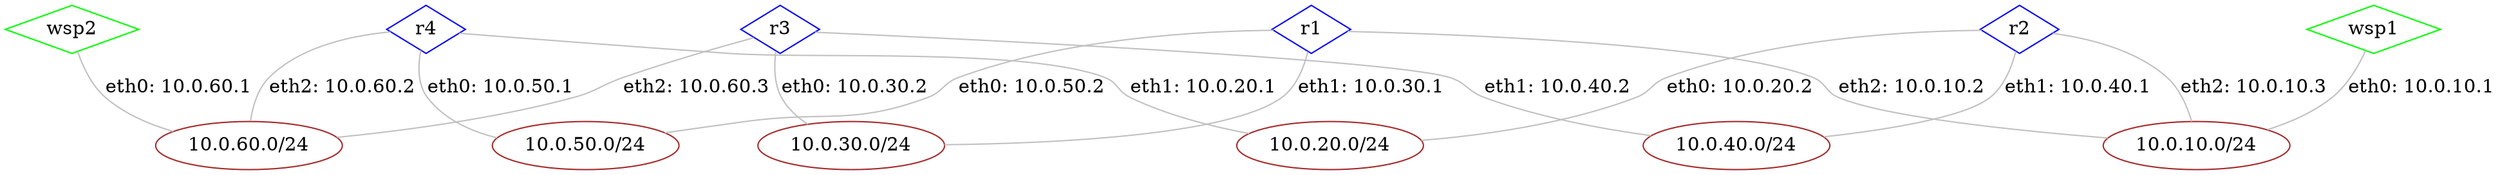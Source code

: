 graph G {
edge [len=1.5];
node [shape=diamond, color="green"];
r1 [color="blue"];
r2 [color="blue"];
r3 [color="blue"];
r4 [color="blue"];
wsp1;
wsp2;
node [shape=ellipse, color="brown"];
lan6 [label="10.0.60.0/24"];
lan2 [label="10.0.20.0/24"];
lan5 [label="10.0.50.0/24"];
lan6 [label="10.0.60.0/24"];
lan1 [label="10.0.10.0/24"];
lan1 [label="10.0.10.0/24"];
lan3 [label="10.0.30.0/24"];
lan5 [label="10.0.50.0/24"];
lan1 [label="10.0.10.0/24"];
lan4 [label="10.0.40.0/24"];
lan2 [label="10.0.20.0/24"];
lan6 [label="10.0.60.0/24"];
lan4 [label="10.0.40.0/24"];
lan3 [label="10.0.30.0/24"];
r1 -- lan1 [label="eth2: 10.0.10.2", color="gray"];
r1 -- lan3 [label="eth1: 10.0.30.1", color="gray"];
r1 -- lan5 [label="eth0: 10.0.50.2", color="gray"];
r2 -- lan1 [label="eth2: 10.0.10.3", color="gray"];
r2 -- lan4 [label="eth1: 10.0.40.1", color="gray"];
r2 -- lan2 [label="eth0: 10.0.20.2", color="gray"];
r3 -- lan6 [label="eth2: 10.0.60.3", color="gray"];
r3 -- lan4 [label="eth1: 10.0.40.2", color="gray"];
r3 -- lan3 [label="eth0: 10.0.30.2", color="gray"];
r4 -- lan6 [label="eth2: 10.0.60.2", color="gray"];
r4 -- lan2 [label="eth1: 10.0.20.1", color="gray"];
r4 -- lan5 [label="eth0: 10.0.50.1", color="gray"];
wsp1 -- lan1 [label="eth0: 10.0.10.1", color="gray"];
wsp2 -- lan6 [label="eth0: 10.0.60.1", color="gray"];
}
